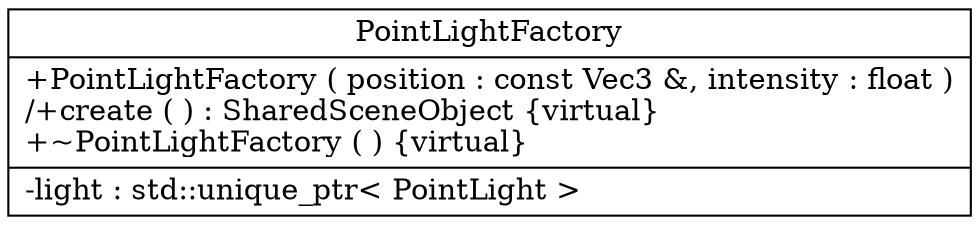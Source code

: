 digraph PointLightFactory
{
graph [ rankdir="RL" ]
"de/d1d/class_point_light_factory" [ label="PointLightFactory\n|+PointLightFactory ( position : const Vec3 &, intensity : float )\l/+create (  ) : SharedSceneObject \{virtual\}\l+~PointLightFactory (  ) \{virtual\}\l|-light : std::unique_ptr\< PointLight \>\l" shape="record" ]
}